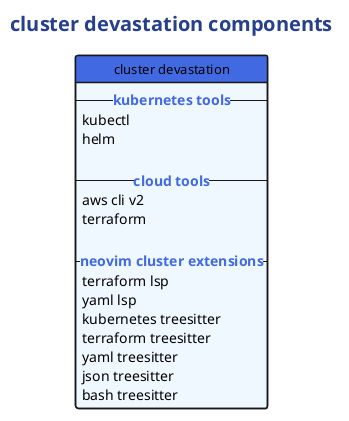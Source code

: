@startuml cluster devastation architecture

' color definitions - royal blue theme
!define ROYAL_BLUE #4169E1
!define LIGHT_BLUE #F0F8FF
!define DARK_BLUE #27408B

' global style
skinparam {
  FontName "Meslo Nerd Font"
  FontColor #333333
  BorderColor ROYAL_BLUE
  ArrowColor ROYAL_BLUE
  BackgroundColor white
  shadowing false
}

' class styling
skinparam class {
  BorderThickness 1.5
  FontSize 13
  BackgroundColor LIGHT_BLUE
  HeaderBackgroundColor ROYAL_BLUE
  HeaderFontColor white
  HeaderFontSize 16
}

' title styling
skinparam title {
  FontSize 20
  FontColor DARK_BLUE
  FontStyle bold
  BorderColor white
}

title cluster devastation components

hide circle
hide stereotypes

class "cluster devastation" as ClusterDev {
  -- <color:ROYAL_BLUE><b>kubernetes tools</b></color> --
  kubectl
  helm
  
  -- <color:ROYAL_BLUE><b>cloud tools</b></color> --
  aws cli v2
  terraform
  
  -- <color:ROYAL_BLUE><b>neovim cluster extensions</b></color> --
  terraform lsp
  yaml lsp
  kubernetes treesitter
  terraform treesitter
  yaml treesitter
  json treesitter
  bash treesitter
}

@enduml
